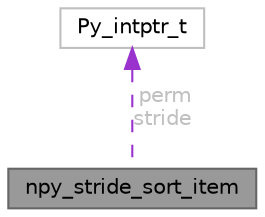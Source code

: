 digraph "npy_stride_sort_item"
{
 // LATEX_PDF_SIZE
  bgcolor="transparent";
  edge [fontname=Helvetica,fontsize=10,labelfontname=Helvetica,labelfontsize=10];
  node [fontname=Helvetica,fontsize=10,shape=box,height=0.2,width=0.4];
  Node1 [id="Node000001",label="npy_stride_sort_item",height=0.2,width=0.4,color="gray40", fillcolor="grey60", style="filled", fontcolor="black",tooltip=" "];
  Node2 -> Node1 [id="edge2_Node000001_Node000002",dir="back",color="darkorchid3",style="dashed",tooltip=" ",label=" perm\nstride",fontcolor="grey" ];
  Node2 [id="Node000002",label="Py_intptr_t",height=0.2,width=0.4,color="grey75", fillcolor="white", style="filled",tooltip=" "];
}
